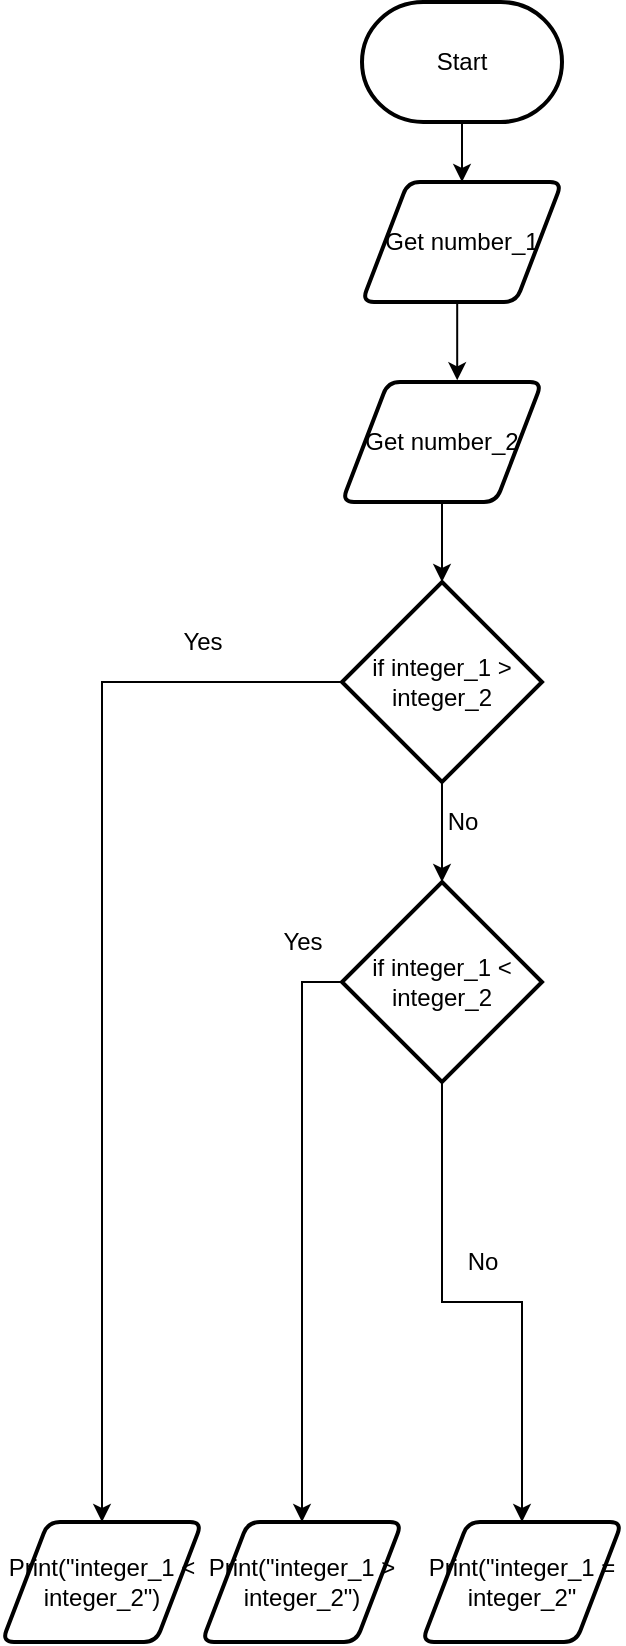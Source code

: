 <mxfile version="14.6.13" type="github">
  <diagram id="QTctSrDcp0v37fTCG3pZ" name="Page-1">
    <mxGraphModel dx="582" dy="383" grid="1" gridSize="10" guides="1" tooltips="1" connect="1" arrows="1" fold="1" page="1" pageScale="1" pageWidth="850" pageHeight="1100" math="0" shadow="0">
      <root>
        <mxCell id="0" />
        <mxCell id="1" parent="0" />
        <mxCell id="e5Z5D2AbTdH1WaJqWZPk-32" style="edgeStyle=orthogonalEdgeStyle;rounded=0;orthogonalLoop=1;jettySize=auto;html=1;exitX=0.5;exitY=1;exitDx=0;exitDy=0;exitPerimeter=0;entryX=0.5;entryY=0;entryDx=0;entryDy=0;" edge="1" parent="1" source="e5Z5D2AbTdH1WaJqWZPk-1" target="e5Z5D2AbTdH1WaJqWZPk-2">
          <mxGeometry relative="1" as="geometry" />
        </mxCell>
        <mxCell id="e5Z5D2AbTdH1WaJqWZPk-1" value="Start" style="strokeWidth=2;html=1;shape=mxgraph.flowchart.terminator;whiteSpace=wrap;" vertex="1" parent="1">
          <mxGeometry x="230" y="180" width="100" height="60" as="geometry" />
        </mxCell>
        <mxCell id="e5Z5D2AbTdH1WaJqWZPk-35" style="edgeStyle=orthogonalEdgeStyle;rounded=0;orthogonalLoop=1;jettySize=auto;html=1;exitX=0.5;exitY=1;exitDx=0;exitDy=0;entryX=0.576;entryY=-0.014;entryDx=0;entryDy=0;entryPerimeter=0;" edge="1" parent="1" source="e5Z5D2AbTdH1WaJqWZPk-2" target="e5Z5D2AbTdH1WaJqWZPk-3">
          <mxGeometry relative="1" as="geometry" />
        </mxCell>
        <mxCell id="e5Z5D2AbTdH1WaJqWZPk-2" value="Get number_1" style="shape=parallelogram;html=1;strokeWidth=2;perimeter=parallelogramPerimeter;whiteSpace=wrap;rounded=1;arcSize=12;size=0.23;" vertex="1" parent="1">
          <mxGeometry x="230" y="270" width="100" height="60" as="geometry" />
        </mxCell>
        <mxCell id="e5Z5D2AbTdH1WaJqWZPk-36" style="edgeStyle=orthogonalEdgeStyle;rounded=0;orthogonalLoop=1;jettySize=auto;html=1;exitX=0.5;exitY=1;exitDx=0;exitDy=0;entryX=0.5;entryY=0;entryDx=0;entryDy=0;entryPerimeter=0;" edge="1" parent="1" source="e5Z5D2AbTdH1WaJqWZPk-3" target="e5Z5D2AbTdH1WaJqWZPk-6">
          <mxGeometry relative="1" as="geometry" />
        </mxCell>
        <mxCell id="e5Z5D2AbTdH1WaJqWZPk-3" value="Get number_2" style="shape=parallelogram;html=1;strokeWidth=2;perimeter=parallelogramPerimeter;whiteSpace=wrap;rounded=1;arcSize=12;size=0.23;" vertex="1" parent="1">
          <mxGeometry x="220" y="370" width="100" height="60" as="geometry" />
        </mxCell>
        <mxCell id="e5Z5D2AbTdH1WaJqWZPk-27" style="edgeStyle=orthogonalEdgeStyle;rounded=0;orthogonalLoop=1;jettySize=auto;html=1;exitX=0.5;exitY=1;exitDx=0;exitDy=0;exitPerimeter=0;entryX=0.5;entryY=0;entryDx=0;entryDy=0;entryPerimeter=0;" edge="1" parent="1" source="e5Z5D2AbTdH1WaJqWZPk-6" target="e5Z5D2AbTdH1WaJqWZPk-7">
          <mxGeometry relative="1" as="geometry" />
        </mxCell>
        <mxCell id="e5Z5D2AbTdH1WaJqWZPk-29" style="edgeStyle=orthogonalEdgeStyle;rounded=0;orthogonalLoop=1;jettySize=auto;html=1;exitX=0;exitY=0.5;exitDx=0;exitDy=0;exitPerimeter=0;entryX=0.5;entryY=0;entryDx=0;entryDy=0;" edge="1" parent="1" source="e5Z5D2AbTdH1WaJqWZPk-6" target="e5Z5D2AbTdH1WaJqWZPk-8">
          <mxGeometry relative="1" as="geometry" />
        </mxCell>
        <mxCell id="e5Z5D2AbTdH1WaJqWZPk-6" value="if integer_1 &amp;gt; integer_2" style="strokeWidth=2;html=1;shape=mxgraph.flowchart.decision;whiteSpace=wrap;" vertex="1" parent="1">
          <mxGeometry x="220" y="470" width="100" height="100" as="geometry" />
        </mxCell>
        <mxCell id="e5Z5D2AbTdH1WaJqWZPk-30" style="edgeStyle=orthogonalEdgeStyle;rounded=0;orthogonalLoop=1;jettySize=auto;html=1;exitX=0;exitY=0.5;exitDx=0;exitDy=0;exitPerimeter=0;entryX=0.5;entryY=0;entryDx=0;entryDy=0;" edge="1" parent="1" source="e5Z5D2AbTdH1WaJqWZPk-7" target="e5Z5D2AbTdH1WaJqWZPk-9">
          <mxGeometry relative="1" as="geometry" />
        </mxCell>
        <mxCell id="e5Z5D2AbTdH1WaJqWZPk-31" style="edgeStyle=orthogonalEdgeStyle;rounded=0;orthogonalLoop=1;jettySize=auto;html=1;exitX=0.5;exitY=1;exitDx=0;exitDy=0;exitPerimeter=0;entryX=0.5;entryY=0;entryDx=0;entryDy=0;" edge="1" parent="1" source="e5Z5D2AbTdH1WaJqWZPk-7" target="e5Z5D2AbTdH1WaJqWZPk-10">
          <mxGeometry relative="1" as="geometry" />
        </mxCell>
        <mxCell id="e5Z5D2AbTdH1WaJqWZPk-7" value="if integer_1 &amp;lt; integer_2" style="strokeWidth=2;html=1;shape=mxgraph.flowchart.decision;whiteSpace=wrap;" vertex="1" parent="1">
          <mxGeometry x="220" y="620" width="100" height="100" as="geometry" />
        </mxCell>
        <mxCell id="e5Z5D2AbTdH1WaJqWZPk-8" value="Print(&quot;integer_1 &amp;lt; integer_2&quot;)" style="shape=parallelogram;html=1;strokeWidth=2;perimeter=parallelogramPerimeter;whiteSpace=wrap;rounded=1;arcSize=12;size=0.23;" vertex="1" parent="1">
          <mxGeometry x="50" y="940" width="100" height="60" as="geometry" />
        </mxCell>
        <mxCell id="e5Z5D2AbTdH1WaJqWZPk-9" value="Print(&quot;integer_1 &amp;gt; integer_2&quot;)" style="shape=parallelogram;html=1;strokeWidth=2;perimeter=parallelogramPerimeter;whiteSpace=wrap;rounded=1;arcSize=12;size=0.23;" vertex="1" parent="1">
          <mxGeometry x="150" y="940" width="100" height="60" as="geometry" />
        </mxCell>
        <mxCell id="e5Z5D2AbTdH1WaJqWZPk-10" value="Print(&quot;integer_1 = integer_2&quot;" style="shape=parallelogram;html=1;strokeWidth=2;perimeter=parallelogramPerimeter;whiteSpace=wrap;rounded=1;arcSize=12;size=0.23;" vertex="1" parent="1">
          <mxGeometry x="260" y="940" width="100" height="60" as="geometry" />
        </mxCell>
        <mxCell id="e5Z5D2AbTdH1WaJqWZPk-37" value="Yes" style="text;html=1;align=center;verticalAlign=middle;resizable=0;points=[];autosize=1;strokeColor=none;" vertex="1" parent="1">
          <mxGeometry x="130" y="490" width="40" height="20" as="geometry" />
        </mxCell>
        <mxCell id="e5Z5D2AbTdH1WaJqWZPk-38" value="No" style="text;html=1;align=center;verticalAlign=middle;resizable=0;points=[];autosize=1;strokeColor=none;" vertex="1" parent="1">
          <mxGeometry x="265" y="580" width="30" height="20" as="geometry" />
        </mxCell>
        <mxCell id="e5Z5D2AbTdH1WaJqWZPk-39" value="Yes" style="text;html=1;align=center;verticalAlign=middle;resizable=0;points=[];autosize=1;strokeColor=none;" vertex="1" parent="1">
          <mxGeometry x="180" y="640" width="40" height="20" as="geometry" />
        </mxCell>
        <mxCell id="e5Z5D2AbTdH1WaJqWZPk-40" value="No" style="text;html=1;align=center;verticalAlign=middle;resizable=0;points=[];autosize=1;strokeColor=none;" vertex="1" parent="1">
          <mxGeometry x="275" y="800" width="30" height="20" as="geometry" />
        </mxCell>
      </root>
    </mxGraphModel>
  </diagram>
</mxfile>
